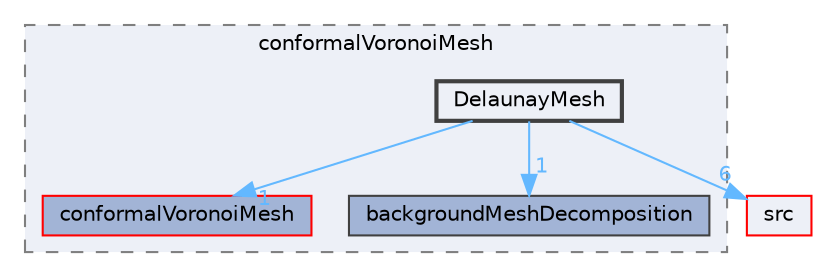 digraph "applications/utilities/mesh/generation/foamyMesh/conformalVoronoiMesh/DelaunayMesh"
{
 // LATEX_PDF_SIZE
  bgcolor="transparent";
  edge [fontname=Helvetica,fontsize=10,labelfontname=Helvetica,labelfontsize=10];
  node [fontname=Helvetica,fontsize=10,shape=box,height=0.2,width=0.4];
  compound=true
  subgraph clusterdir_616e89101b4d92e7765258ddbabd9ee1 {
    graph [ bgcolor="#edf0f7", pencolor="grey50", label="conformalVoronoiMesh", fontname=Helvetica,fontsize=10 style="filled,dashed", URL="dir_616e89101b4d92e7765258ddbabd9ee1.html",tooltip=""]
  dir_38479fab6fd543e227b5b42ac4c0dfc7 [label="conformalVoronoiMesh", fillcolor="#a2b4d6", color="red", style="filled", URL="dir_38479fab6fd543e227b5b42ac4c0dfc7.html",tooltip=""];
  dir_bc43d8325f9052bcda93babf76ac9548 [label="backgroundMeshDecomposition", fillcolor="#a2b4d6", color="grey25", style="filled", URL="dir_bc43d8325f9052bcda93babf76ac9548.html",tooltip=""];
  dir_471504e124fb95463a01ec68989610e1 [label="DelaunayMesh", fillcolor="#edf0f7", color="grey25", style="filled,bold", URL="dir_471504e124fb95463a01ec68989610e1.html",tooltip=""];
  }
  dir_68267d1309a1af8e8297ef4c3efbcdba [label="src", fillcolor="#edf0f7", color="red", style="filled", URL="dir_68267d1309a1af8e8297ef4c3efbcdba.html",tooltip=""];
  dir_471504e124fb95463a01ec68989610e1->dir_38479fab6fd543e227b5b42ac4c0dfc7 [headlabel="1", labeldistance=1.5 headhref="dir_000837_000607.html" href="dir_000837_000607.html" color="steelblue1" fontcolor="steelblue1"];
  dir_471504e124fb95463a01ec68989610e1->dir_68267d1309a1af8e8297ef4c3efbcdba [headlabel="6", labeldistance=1.5 headhref="dir_000837_003729.html" href="dir_000837_003729.html" color="steelblue1" fontcolor="steelblue1"];
  dir_471504e124fb95463a01ec68989610e1->dir_bc43d8325f9052bcda93babf76ac9548 [headlabel="1", labeldistance=1.5 headhref="dir_000837_000180.html" href="dir_000837_000180.html" color="steelblue1" fontcolor="steelblue1"];
}
